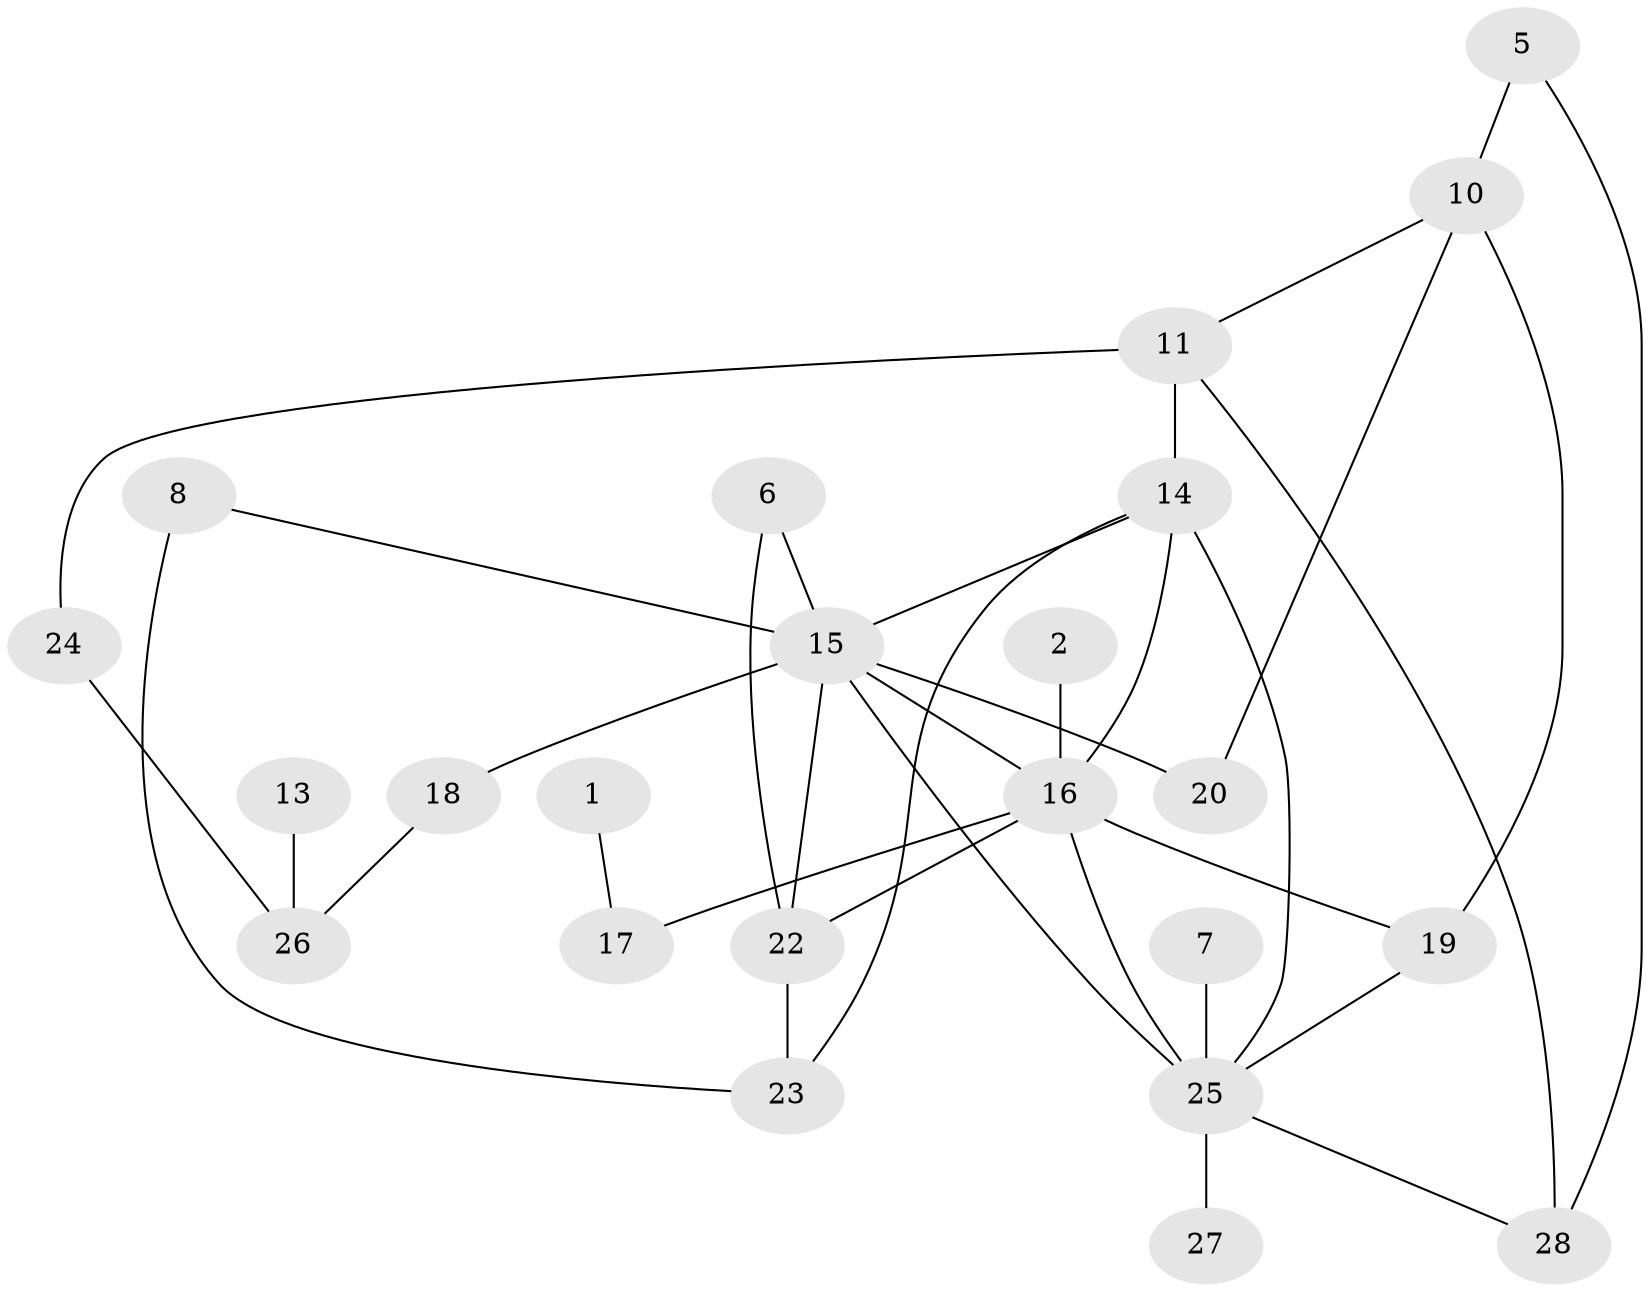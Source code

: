 // original degree distribution, {2: 0.26785714285714285, 7: 0.03571428571428571, 3: 0.19642857142857142, 1: 0.16071428571428573, 0: 0.08928571428571429, 6: 0.07142857142857142, 4: 0.14285714285714285, 5: 0.03571428571428571}
// Generated by graph-tools (version 1.1) at 2025/35/03/04/25 23:35:45]
// undirected, 23 vertices, 35 edges
graph export_dot {
  node [color=gray90,style=filled];
  1;
  2;
  5;
  6;
  7;
  8;
  10;
  11;
  13;
  14;
  15;
  16;
  17;
  18;
  19;
  20;
  22;
  23;
  24;
  25;
  26;
  27;
  28;
  1 -- 17 [weight=1.0];
  2 -- 16 [weight=1.0];
  5 -- 10 [weight=1.0];
  5 -- 28 [weight=1.0];
  6 -- 15 [weight=1.0];
  6 -- 22 [weight=1.0];
  7 -- 25 [weight=1.0];
  8 -- 15 [weight=1.0];
  8 -- 23 [weight=2.0];
  10 -- 11 [weight=1.0];
  10 -- 19 [weight=1.0];
  10 -- 20 [weight=1.0];
  11 -- 14 [weight=2.0];
  11 -- 24 [weight=1.0];
  11 -- 28 [weight=1.0];
  13 -- 26 [weight=1.0];
  14 -- 15 [weight=2.0];
  14 -- 16 [weight=3.0];
  14 -- 23 [weight=2.0];
  14 -- 25 [weight=2.0];
  15 -- 16 [weight=1.0];
  15 -- 18 [weight=1.0];
  15 -- 20 [weight=1.0];
  15 -- 22 [weight=3.0];
  15 -- 25 [weight=2.0];
  16 -- 17 [weight=1.0];
  16 -- 19 [weight=1.0];
  16 -- 22 [weight=1.0];
  16 -- 25 [weight=2.0];
  18 -- 26 [weight=1.0];
  19 -- 25 [weight=1.0];
  22 -- 23 [weight=2.0];
  24 -- 26 [weight=1.0];
  25 -- 27 [weight=1.0];
  25 -- 28 [weight=1.0];
}
